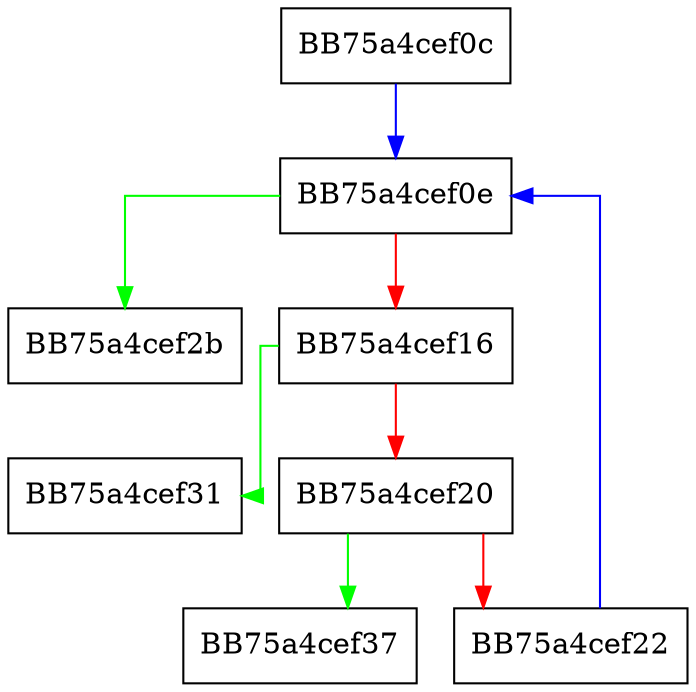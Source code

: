 digraph xcscmp {
  node [shape="box"];
  graph [splines=ortho];
  BB75a4cef0c -> BB75a4cef0e [color="blue"];
  BB75a4cef0e -> BB75a4cef2b [color="green"];
  BB75a4cef0e -> BB75a4cef16 [color="red"];
  BB75a4cef16 -> BB75a4cef31 [color="green"];
  BB75a4cef16 -> BB75a4cef20 [color="red"];
  BB75a4cef20 -> BB75a4cef37 [color="green"];
  BB75a4cef20 -> BB75a4cef22 [color="red"];
  BB75a4cef22 -> BB75a4cef0e [color="blue"];
}